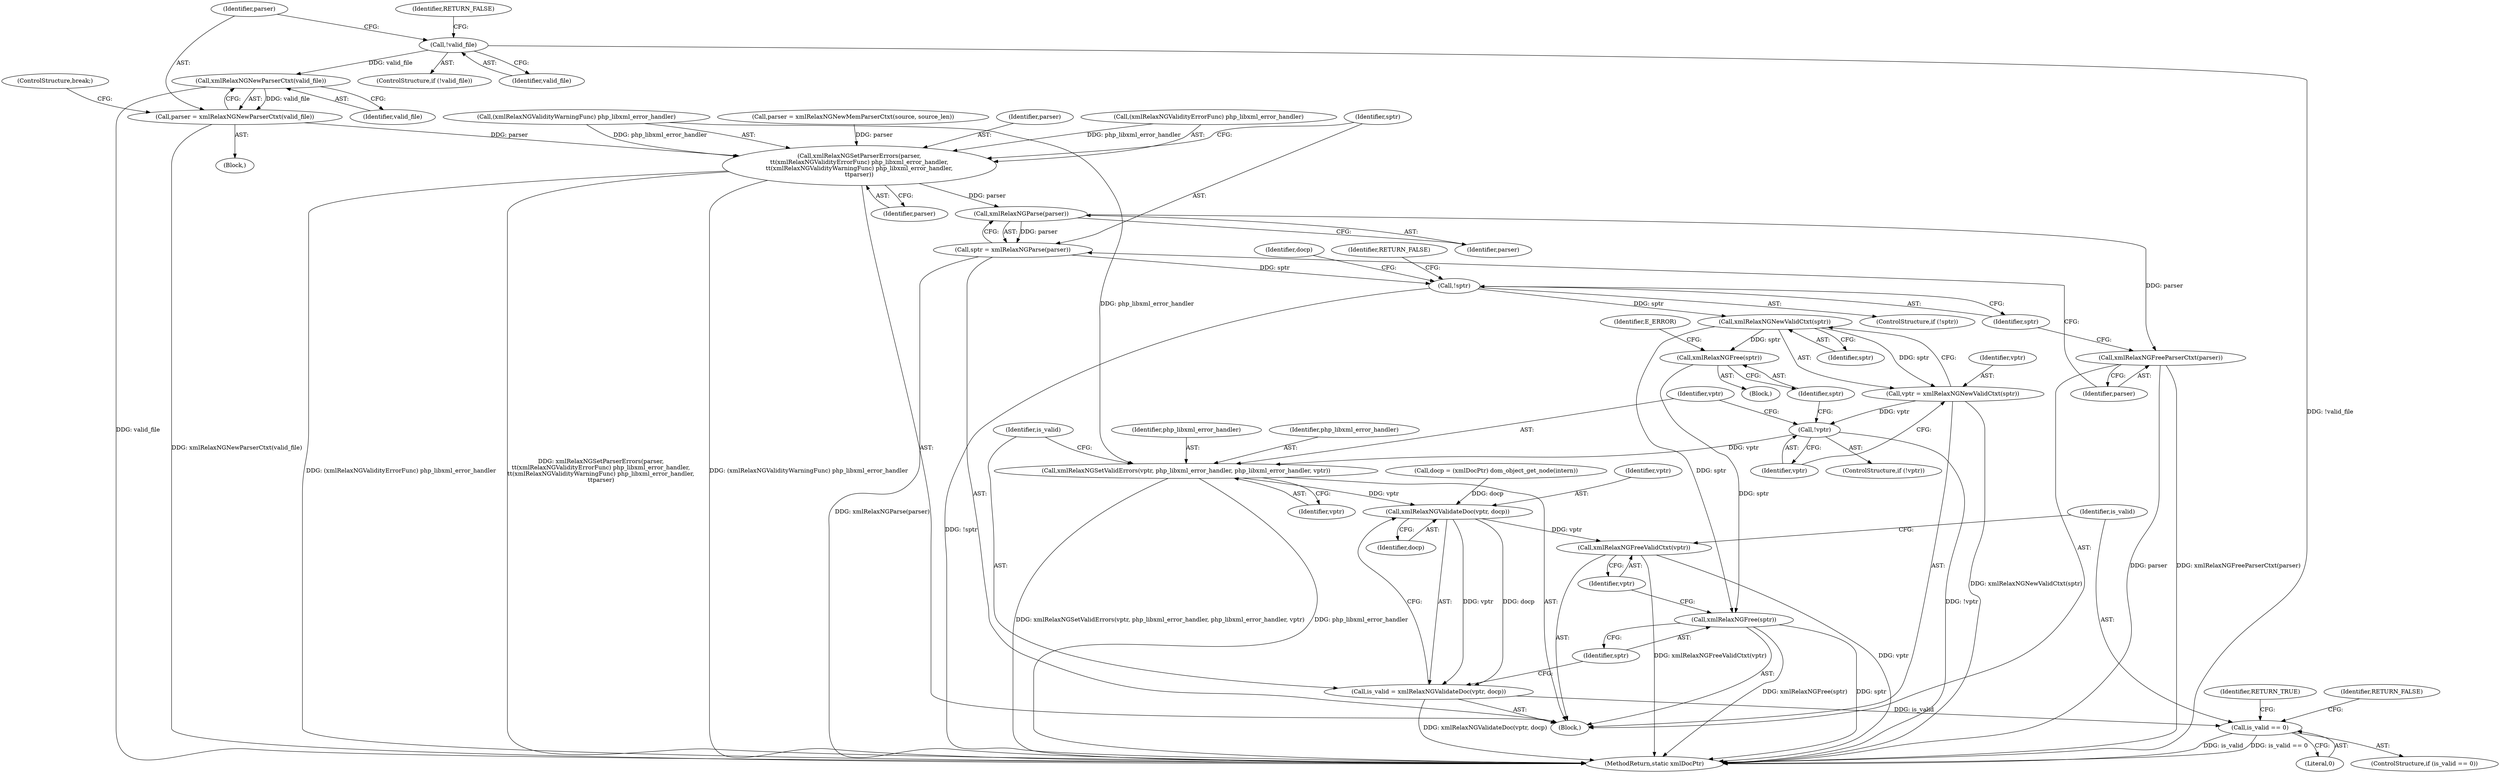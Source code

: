 digraph "0_php_4435b9142ff9813845d5c97ab29a5d637bedb257@pointer" {
"1001171" [label="(Call,xmlRelaxNGNewParserCtxt(valid_file))"];
"1001165" [label="(Call,!valid_file)"];
"1001169" [label="(Call,parser = xmlRelaxNGNewParserCtxt(valid_file))"];
"1001183" [label="(Call,xmlRelaxNGSetParserErrors(parser,\n\t\t(xmlRelaxNGValidityErrorFunc) php_libxml_error_handler,\n\t\t(xmlRelaxNGValidityWarningFunc) php_libxml_error_handler,\n\t\tparser))"];
"1001194" [label="(Call,xmlRelaxNGParse(parser))"];
"1001192" [label="(Call,sptr = xmlRelaxNGParse(parser))"];
"1001199" [label="(Call,!sptr)"];
"1001211" [label="(Call,xmlRelaxNGNewValidCtxt(sptr))"];
"1001209" [label="(Call,vptr = xmlRelaxNGNewValidCtxt(sptr))"];
"1001214" [label="(Call,!vptr)"];
"1001223" [label="(Call,xmlRelaxNGSetValidErrors(vptr, php_libxml_error_handler, php_libxml_error_handler, vptr))"];
"1001230" [label="(Call,xmlRelaxNGValidateDoc(vptr, docp))"];
"1001228" [label="(Call,is_valid = xmlRelaxNGValidateDoc(vptr, docp))"];
"1001238" [label="(Call,is_valid == 0)"];
"1001235" [label="(Call,xmlRelaxNGFreeValidCtxt(vptr))"];
"1001217" [label="(Call,xmlRelaxNGFree(sptr))"];
"1001233" [label="(Call,xmlRelaxNGFree(sptr))"];
"1001196" [label="(Call,xmlRelaxNGFreeParserCtxt(parser))"];
"1001162" [label="(Block,)"];
"1001164" [label="(ControlStructure,if (!valid_file))"];
"1001175" [label="(Call,parser = xmlRelaxNGNewMemParserCtxt(source, source_len))"];
"1001227" [label="(Identifier,vptr)"];
"1001198" [label="(ControlStructure,if (!sptr))"];
"1001197" [label="(Identifier,parser)"];
"1001171" [label="(Call,xmlRelaxNGNewParserCtxt(valid_file))"];
"1001233" [label="(Call,xmlRelaxNGFree(sptr))"];
"1001211" [label="(Call,xmlRelaxNGNewValidCtxt(sptr))"];
"1001195" [label="(Identifier,parser)"];
"1001200" [label="(Identifier,sptr)"];
"1001165" [label="(Call,!valid_file)"];
"1001183" [label="(Call,xmlRelaxNGSetParserErrors(parser,\n\t\t(xmlRelaxNGValidityErrorFunc) php_libxml_error_handler,\n\t\t(xmlRelaxNGValidityWarningFunc) php_libxml_error_handler,\n\t\tparser))"];
"1001235" [label="(Call,xmlRelaxNGFreeValidCtxt(vptr))"];
"1001234" [label="(Identifier,sptr)"];
"1001217" [label="(Call,xmlRelaxNGFree(sptr))"];
"1001203" [label="(Call,docp = (xmlDocPtr) dom_object_get_node(intern))"];
"1001169" [label="(Call,parser = xmlRelaxNGNewParserCtxt(valid_file))"];
"1001242" [label="(Identifier,RETURN_TRUE)"];
"1001192" [label="(Call,sptr = xmlRelaxNGParse(parser))"];
"1001226" [label="(Identifier,php_libxml_error_handler)"];
"1001230" [label="(Call,xmlRelaxNGValidateDoc(vptr, docp))"];
"1001238" [label="(Call,is_valid == 0)"];
"1001225" [label="(Identifier,php_libxml_error_handler)"];
"1001209" [label="(Call,vptr = xmlRelaxNGNewValidCtxt(sptr))"];
"1001231" [label="(Identifier,vptr)"];
"1001214" [label="(Call,!vptr)"];
"1001213" [label="(ControlStructure,if (!vptr))"];
"1001229" [label="(Identifier,is_valid)"];
"1001428" [label="(MethodReturn,static xmlDocPtr)"];
"1001185" [label="(Call,(xmlRelaxNGValidityErrorFunc) php_libxml_error_handler)"];
"1001204" [label="(Identifier,docp)"];
"1001223" [label="(Call,xmlRelaxNGSetValidErrors(vptr, php_libxml_error_handler, php_libxml_error_handler, vptr))"];
"1001191" [label="(Identifier,parser)"];
"1001212" [label="(Identifier,sptr)"];
"1001216" [label="(Block,)"];
"1001220" [label="(Identifier,E_ERROR)"];
"1001194" [label="(Call,xmlRelaxNGParse(parser))"];
"1001166" [label="(Identifier,valid_file)"];
"1001193" [label="(Identifier,sptr)"];
"1001210" [label="(Identifier,vptr)"];
"1001196" [label="(Call,xmlRelaxNGFreeParserCtxt(parser))"];
"1001215" [label="(Identifier,vptr)"];
"1001232" [label="(Identifier,docp)"];
"1001240" [label="(Literal,0)"];
"1001170" [label="(Identifier,parser)"];
"1001245" [label="(Identifier,RETURN_FALSE)"];
"1001236" [label="(Identifier,vptr)"];
"1001168" [label="(Identifier,RETURN_FALSE)"];
"1001188" [label="(Call,(xmlRelaxNGValidityWarningFunc) php_libxml_error_handler)"];
"1001218" [label="(Identifier,sptr)"];
"1001184" [label="(Identifier,parser)"];
"1001199" [label="(Call,!sptr)"];
"1001172" [label="(Identifier,valid_file)"];
"1001224" [label="(Identifier,vptr)"];
"1001202" [label="(Identifier,RETURN_FALSE)"];
"1001173" [label="(ControlStructure,break;)"];
"1001228" [label="(Call,is_valid = xmlRelaxNGValidateDoc(vptr, docp))"];
"1001237" [label="(ControlStructure,if (is_valid == 0))"];
"1001239" [label="(Identifier,is_valid)"];
"1001126" [label="(Block,)"];
"1001171" -> "1001169"  [label="AST: "];
"1001171" -> "1001172"  [label="CFG: "];
"1001172" -> "1001171"  [label="AST: "];
"1001169" -> "1001171"  [label="CFG: "];
"1001171" -> "1001428"  [label="DDG: valid_file"];
"1001171" -> "1001169"  [label="DDG: valid_file"];
"1001165" -> "1001171"  [label="DDG: valid_file"];
"1001165" -> "1001164"  [label="AST: "];
"1001165" -> "1001166"  [label="CFG: "];
"1001166" -> "1001165"  [label="AST: "];
"1001168" -> "1001165"  [label="CFG: "];
"1001170" -> "1001165"  [label="CFG: "];
"1001165" -> "1001428"  [label="DDG: !valid_file"];
"1001169" -> "1001162"  [label="AST: "];
"1001170" -> "1001169"  [label="AST: "];
"1001173" -> "1001169"  [label="CFG: "];
"1001169" -> "1001428"  [label="DDG: xmlRelaxNGNewParserCtxt(valid_file)"];
"1001169" -> "1001183"  [label="DDG: parser"];
"1001183" -> "1001126"  [label="AST: "];
"1001183" -> "1001191"  [label="CFG: "];
"1001184" -> "1001183"  [label="AST: "];
"1001185" -> "1001183"  [label="AST: "];
"1001188" -> "1001183"  [label="AST: "];
"1001191" -> "1001183"  [label="AST: "];
"1001193" -> "1001183"  [label="CFG: "];
"1001183" -> "1001428"  [label="DDG: (xmlRelaxNGValidityWarningFunc) php_libxml_error_handler"];
"1001183" -> "1001428"  [label="DDG: (xmlRelaxNGValidityErrorFunc) php_libxml_error_handler"];
"1001183" -> "1001428"  [label="DDG: xmlRelaxNGSetParserErrors(parser,\n\t\t(xmlRelaxNGValidityErrorFunc) php_libxml_error_handler,\n\t\t(xmlRelaxNGValidityWarningFunc) php_libxml_error_handler,\n\t\tparser)"];
"1001175" -> "1001183"  [label="DDG: parser"];
"1001185" -> "1001183"  [label="DDG: php_libxml_error_handler"];
"1001188" -> "1001183"  [label="DDG: php_libxml_error_handler"];
"1001183" -> "1001194"  [label="DDG: parser"];
"1001194" -> "1001192"  [label="AST: "];
"1001194" -> "1001195"  [label="CFG: "];
"1001195" -> "1001194"  [label="AST: "];
"1001192" -> "1001194"  [label="CFG: "];
"1001194" -> "1001192"  [label="DDG: parser"];
"1001194" -> "1001196"  [label="DDG: parser"];
"1001192" -> "1001126"  [label="AST: "];
"1001193" -> "1001192"  [label="AST: "];
"1001197" -> "1001192"  [label="CFG: "];
"1001192" -> "1001428"  [label="DDG: xmlRelaxNGParse(parser)"];
"1001192" -> "1001199"  [label="DDG: sptr"];
"1001199" -> "1001198"  [label="AST: "];
"1001199" -> "1001200"  [label="CFG: "];
"1001200" -> "1001199"  [label="AST: "];
"1001202" -> "1001199"  [label="CFG: "];
"1001204" -> "1001199"  [label="CFG: "];
"1001199" -> "1001428"  [label="DDG: !sptr"];
"1001199" -> "1001211"  [label="DDG: sptr"];
"1001211" -> "1001209"  [label="AST: "];
"1001211" -> "1001212"  [label="CFG: "];
"1001212" -> "1001211"  [label="AST: "];
"1001209" -> "1001211"  [label="CFG: "];
"1001211" -> "1001209"  [label="DDG: sptr"];
"1001211" -> "1001217"  [label="DDG: sptr"];
"1001211" -> "1001233"  [label="DDG: sptr"];
"1001209" -> "1001126"  [label="AST: "];
"1001210" -> "1001209"  [label="AST: "];
"1001215" -> "1001209"  [label="CFG: "];
"1001209" -> "1001428"  [label="DDG: xmlRelaxNGNewValidCtxt(sptr)"];
"1001209" -> "1001214"  [label="DDG: vptr"];
"1001214" -> "1001213"  [label="AST: "];
"1001214" -> "1001215"  [label="CFG: "];
"1001215" -> "1001214"  [label="AST: "];
"1001218" -> "1001214"  [label="CFG: "];
"1001224" -> "1001214"  [label="CFG: "];
"1001214" -> "1001428"  [label="DDG: !vptr"];
"1001214" -> "1001223"  [label="DDG: vptr"];
"1001223" -> "1001126"  [label="AST: "];
"1001223" -> "1001227"  [label="CFG: "];
"1001224" -> "1001223"  [label="AST: "];
"1001225" -> "1001223"  [label="AST: "];
"1001226" -> "1001223"  [label="AST: "];
"1001227" -> "1001223"  [label="AST: "];
"1001229" -> "1001223"  [label="CFG: "];
"1001223" -> "1001428"  [label="DDG: xmlRelaxNGSetValidErrors(vptr, php_libxml_error_handler, php_libxml_error_handler, vptr)"];
"1001223" -> "1001428"  [label="DDG: php_libxml_error_handler"];
"1001188" -> "1001223"  [label="DDG: php_libxml_error_handler"];
"1001223" -> "1001230"  [label="DDG: vptr"];
"1001230" -> "1001228"  [label="AST: "];
"1001230" -> "1001232"  [label="CFG: "];
"1001231" -> "1001230"  [label="AST: "];
"1001232" -> "1001230"  [label="AST: "];
"1001228" -> "1001230"  [label="CFG: "];
"1001230" -> "1001228"  [label="DDG: vptr"];
"1001230" -> "1001228"  [label="DDG: docp"];
"1001203" -> "1001230"  [label="DDG: docp"];
"1001230" -> "1001235"  [label="DDG: vptr"];
"1001228" -> "1001126"  [label="AST: "];
"1001229" -> "1001228"  [label="AST: "];
"1001234" -> "1001228"  [label="CFG: "];
"1001228" -> "1001428"  [label="DDG: xmlRelaxNGValidateDoc(vptr, docp)"];
"1001228" -> "1001238"  [label="DDG: is_valid"];
"1001238" -> "1001237"  [label="AST: "];
"1001238" -> "1001240"  [label="CFG: "];
"1001239" -> "1001238"  [label="AST: "];
"1001240" -> "1001238"  [label="AST: "];
"1001242" -> "1001238"  [label="CFG: "];
"1001245" -> "1001238"  [label="CFG: "];
"1001238" -> "1001428"  [label="DDG: is_valid"];
"1001238" -> "1001428"  [label="DDG: is_valid == 0"];
"1001235" -> "1001126"  [label="AST: "];
"1001235" -> "1001236"  [label="CFG: "];
"1001236" -> "1001235"  [label="AST: "];
"1001239" -> "1001235"  [label="CFG: "];
"1001235" -> "1001428"  [label="DDG: xmlRelaxNGFreeValidCtxt(vptr)"];
"1001235" -> "1001428"  [label="DDG: vptr"];
"1001217" -> "1001216"  [label="AST: "];
"1001217" -> "1001218"  [label="CFG: "];
"1001218" -> "1001217"  [label="AST: "];
"1001220" -> "1001217"  [label="CFG: "];
"1001217" -> "1001233"  [label="DDG: sptr"];
"1001233" -> "1001126"  [label="AST: "];
"1001233" -> "1001234"  [label="CFG: "];
"1001234" -> "1001233"  [label="AST: "];
"1001236" -> "1001233"  [label="CFG: "];
"1001233" -> "1001428"  [label="DDG: xmlRelaxNGFree(sptr)"];
"1001233" -> "1001428"  [label="DDG: sptr"];
"1001196" -> "1001126"  [label="AST: "];
"1001196" -> "1001197"  [label="CFG: "];
"1001197" -> "1001196"  [label="AST: "];
"1001200" -> "1001196"  [label="CFG: "];
"1001196" -> "1001428"  [label="DDG: parser"];
"1001196" -> "1001428"  [label="DDG: xmlRelaxNGFreeParserCtxt(parser)"];
}
